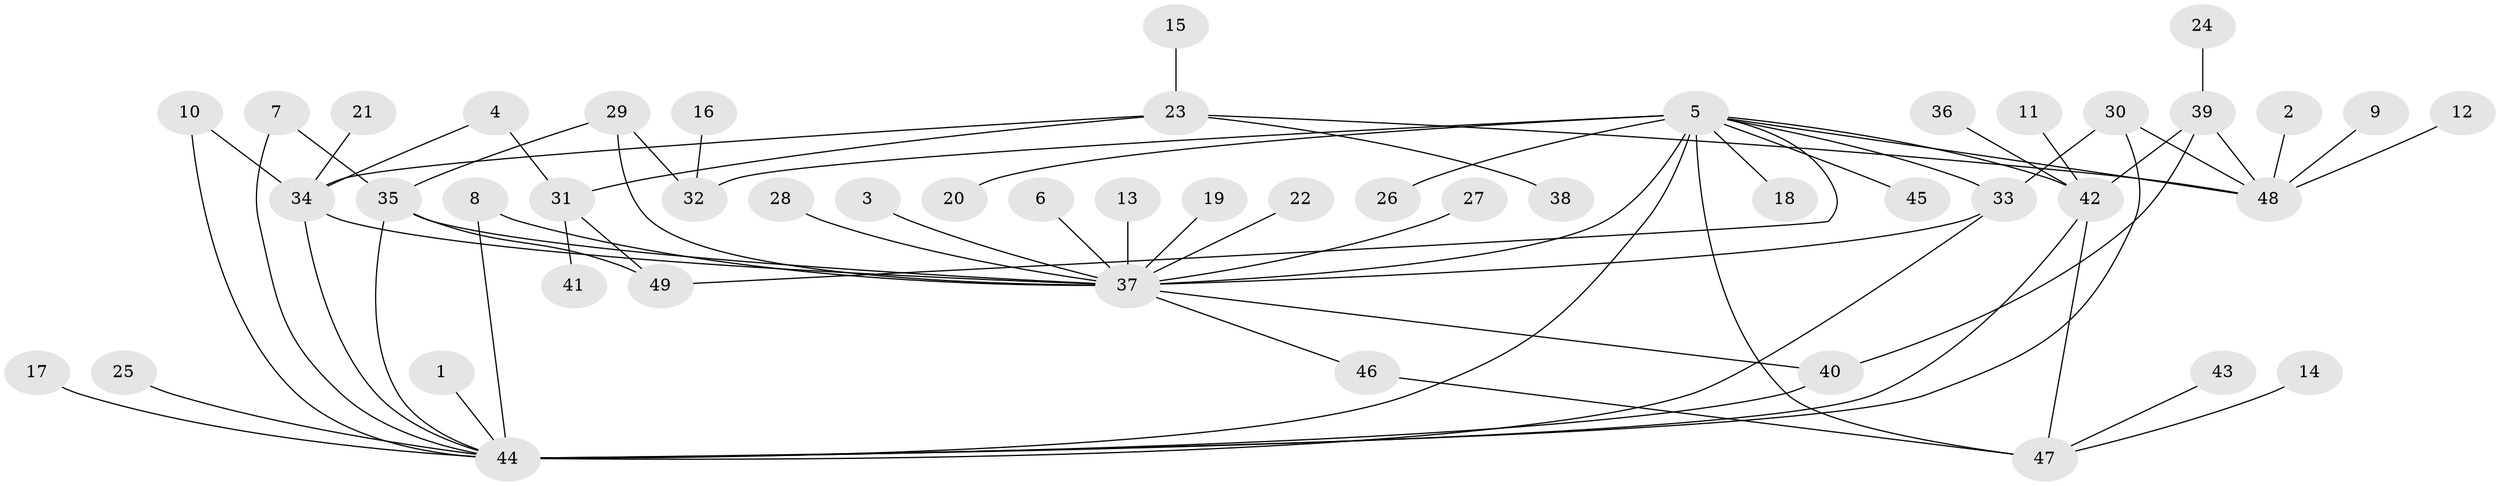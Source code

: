 // original degree distribution, {13: 0.010309278350515464, 5: 0.061855670103092786, 9: 0.010309278350515464, 1: 0.5154639175257731, 17: 0.010309278350515464, 12: 0.010309278350515464, 7: 0.030927835051546393, 8: 0.020618556701030927, 2: 0.23711340206185566, 4: 0.030927835051546393, 3: 0.061855670103092786}
// Generated by graph-tools (version 1.1) at 2025/25/03/09/25 03:25:56]
// undirected, 49 vertices, 69 edges
graph export_dot {
graph [start="1"]
  node [color=gray90,style=filled];
  1;
  2;
  3;
  4;
  5;
  6;
  7;
  8;
  9;
  10;
  11;
  12;
  13;
  14;
  15;
  16;
  17;
  18;
  19;
  20;
  21;
  22;
  23;
  24;
  25;
  26;
  27;
  28;
  29;
  30;
  31;
  32;
  33;
  34;
  35;
  36;
  37;
  38;
  39;
  40;
  41;
  42;
  43;
  44;
  45;
  46;
  47;
  48;
  49;
  1 -- 44 [weight=1.0];
  2 -- 48 [weight=1.0];
  3 -- 37 [weight=1.0];
  4 -- 31 [weight=1.0];
  4 -- 34 [weight=1.0];
  5 -- 18 [weight=1.0];
  5 -- 20 [weight=1.0];
  5 -- 26 [weight=1.0];
  5 -- 32 [weight=2.0];
  5 -- 33 [weight=1.0];
  5 -- 37 [weight=1.0];
  5 -- 42 [weight=1.0];
  5 -- 44 [weight=2.0];
  5 -- 45 [weight=1.0];
  5 -- 47 [weight=1.0];
  5 -- 48 [weight=1.0];
  5 -- 49 [weight=1.0];
  6 -- 37 [weight=1.0];
  7 -- 35 [weight=1.0];
  7 -- 44 [weight=1.0];
  8 -- 37 [weight=1.0];
  8 -- 44 [weight=1.0];
  9 -- 48 [weight=1.0];
  10 -- 34 [weight=1.0];
  10 -- 44 [weight=1.0];
  11 -- 42 [weight=1.0];
  12 -- 48 [weight=1.0];
  13 -- 37 [weight=1.0];
  14 -- 47 [weight=1.0];
  15 -- 23 [weight=1.0];
  16 -- 32 [weight=1.0];
  17 -- 44 [weight=1.0];
  19 -- 37 [weight=1.0];
  21 -- 34 [weight=1.0];
  22 -- 37 [weight=1.0];
  23 -- 31 [weight=1.0];
  23 -- 34 [weight=1.0];
  23 -- 38 [weight=1.0];
  23 -- 48 [weight=1.0];
  24 -- 39 [weight=1.0];
  25 -- 44 [weight=1.0];
  27 -- 37 [weight=1.0];
  28 -- 37 [weight=1.0];
  29 -- 32 [weight=1.0];
  29 -- 35 [weight=1.0];
  29 -- 37 [weight=1.0];
  30 -- 33 [weight=1.0];
  30 -- 44 [weight=1.0];
  30 -- 48 [weight=2.0];
  31 -- 41 [weight=1.0];
  31 -- 49 [weight=1.0];
  33 -- 37 [weight=1.0];
  33 -- 44 [weight=2.0];
  34 -- 37 [weight=1.0];
  34 -- 44 [weight=1.0];
  35 -- 37 [weight=1.0];
  35 -- 44 [weight=1.0];
  35 -- 49 [weight=1.0];
  36 -- 42 [weight=1.0];
  37 -- 40 [weight=1.0];
  37 -- 46 [weight=1.0];
  39 -- 40 [weight=1.0];
  39 -- 42 [weight=2.0];
  39 -- 48 [weight=1.0];
  40 -- 44 [weight=1.0];
  42 -- 44 [weight=1.0];
  42 -- 47 [weight=1.0];
  43 -- 47 [weight=1.0];
  46 -- 47 [weight=1.0];
}
